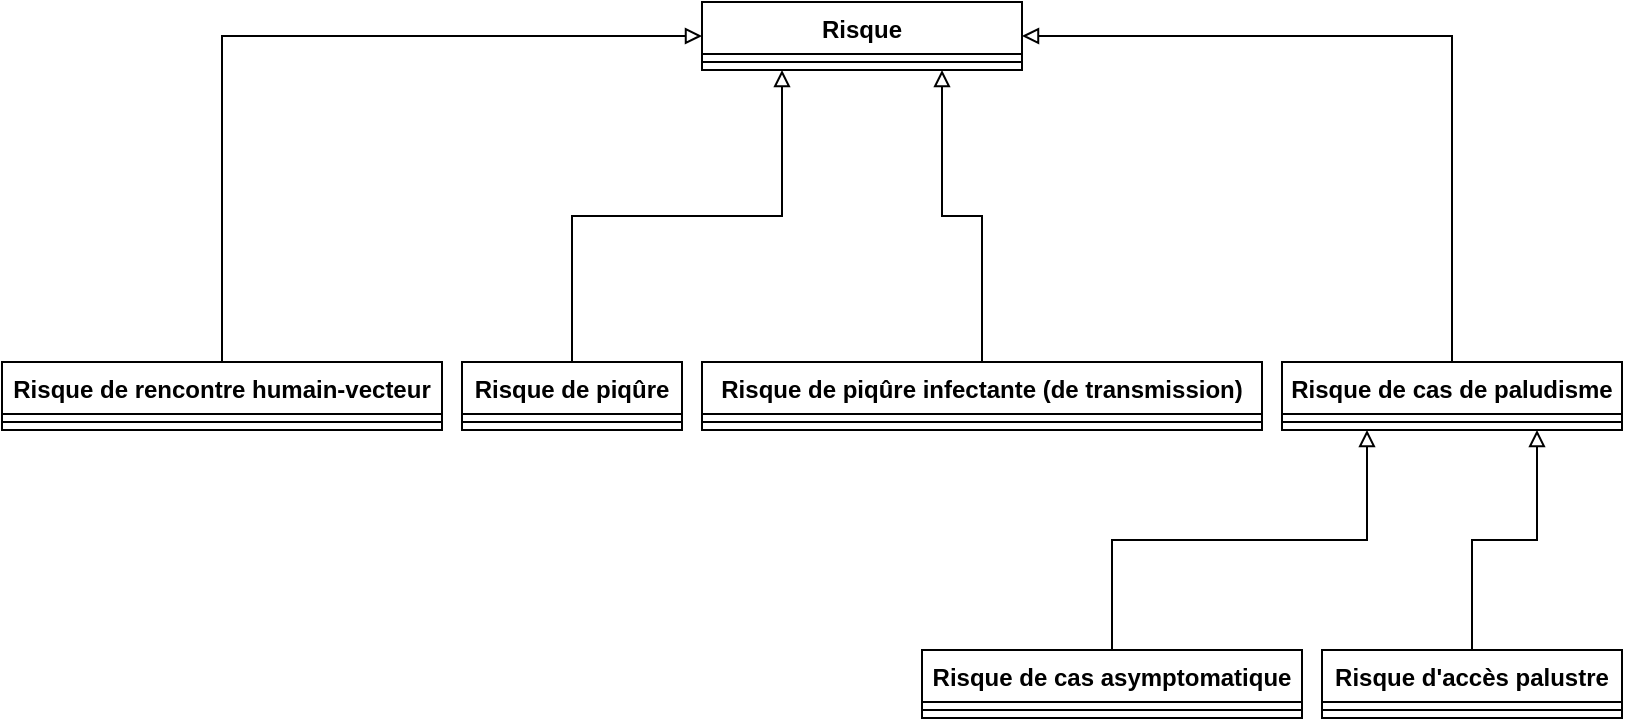 <mxfile version="17.4.6" type="github">
  <diagram id="38th9O3G4NUoZw0PNw10" name="Page-1">
    <mxGraphModel dx="1355" dy="777" grid="1" gridSize="10" guides="1" tooltips="1" connect="1" arrows="1" fold="1" page="1" pageScale="1" pageWidth="827" pageHeight="1169" math="0" shadow="0">
      <root>
        <mxCell id="0" />
        <mxCell id="1" parent="0" />
        <mxCell id="sy1TdjbyyDsSKTRaHpsp-1" value="Risque" style="swimlane;fontStyle=1;align=center;verticalAlign=top;childLayout=stackLayout;horizontal=1;startSize=26;horizontalStack=0;resizeParent=1;resizeParentMax=0;resizeLast=0;collapsible=1;marginBottom=0;" vertex="1" parent="1">
          <mxGeometry x="360" y="80" width="160" height="34" as="geometry" />
        </mxCell>
        <mxCell id="sy1TdjbyyDsSKTRaHpsp-3" value="" style="line;strokeWidth=1;fillColor=none;align=left;verticalAlign=middle;spacingTop=-1;spacingLeft=3;spacingRight=3;rotatable=0;labelPosition=right;points=[];portConstraint=eastwest;" vertex="1" parent="sy1TdjbyyDsSKTRaHpsp-1">
          <mxGeometry y="26" width="160" height="8" as="geometry" />
        </mxCell>
        <mxCell id="sy1TdjbyyDsSKTRaHpsp-18" style="edgeStyle=orthogonalEdgeStyle;rounded=0;orthogonalLoop=1;jettySize=auto;html=1;exitX=0.5;exitY=0;exitDx=0;exitDy=0;entryX=0;entryY=0.5;entryDx=0;entryDy=0;endArrow=block;endFill=0;" edge="1" parent="1" source="sy1TdjbyyDsSKTRaHpsp-5" target="sy1TdjbyyDsSKTRaHpsp-1">
          <mxGeometry relative="1" as="geometry" />
        </mxCell>
        <mxCell id="sy1TdjbyyDsSKTRaHpsp-5" value="Risque de rencontre humain-vecteur" style="swimlane;fontStyle=1;align=center;verticalAlign=top;childLayout=stackLayout;horizontal=1;startSize=26;horizontalStack=0;resizeParent=1;resizeParentMax=0;resizeLast=0;collapsible=1;marginBottom=0;" vertex="1" parent="1">
          <mxGeometry x="10" y="260" width="220" height="34" as="geometry" />
        </mxCell>
        <mxCell id="sy1TdjbyyDsSKTRaHpsp-6" value="" style="line;strokeWidth=1;fillColor=none;align=left;verticalAlign=middle;spacingTop=-1;spacingLeft=3;spacingRight=3;rotatable=0;labelPosition=right;points=[];portConstraint=eastwest;" vertex="1" parent="sy1TdjbyyDsSKTRaHpsp-5">
          <mxGeometry y="26" width="220" height="8" as="geometry" />
        </mxCell>
        <mxCell id="sy1TdjbyyDsSKTRaHpsp-19" style="edgeStyle=orthogonalEdgeStyle;rounded=0;orthogonalLoop=1;jettySize=auto;html=1;exitX=0.5;exitY=0;exitDx=0;exitDy=0;entryX=0.25;entryY=1;entryDx=0;entryDy=0;endArrow=block;endFill=0;" edge="1" parent="1" source="sy1TdjbyyDsSKTRaHpsp-7" target="sy1TdjbyyDsSKTRaHpsp-1">
          <mxGeometry relative="1" as="geometry" />
        </mxCell>
        <mxCell id="sy1TdjbyyDsSKTRaHpsp-7" value="Risque de piqûre" style="swimlane;fontStyle=1;align=center;verticalAlign=top;childLayout=stackLayout;horizontal=1;startSize=26;horizontalStack=0;resizeParent=1;resizeParentMax=0;resizeLast=0;collapsible=1;marginBottom=0;" vertex="1" parent="1">
          <mxGeometry x="240" y="260" width="110" height="34" as="geometry" />
        </mxCell>
        <mxCell id="sy1TdjbyyDsSKTRaHpsp-8" value="" style="line;strokeWidth=1;fillColor=none;align=left;verticalAlign=middle;spacingTop=-1;spacingLeft=3;spacingRight=3;rotatable=0;labelPosition=right;points=[];portConstraint=eastwest;" vertex="1" parent="sy1TdjbyyDsSKTRaHpsp-7">
          <mxGeometry y="26" width="110" height="8" as="geometry" />
        </mxCell>
        <mxCell id="sy1TdjbyyDsSKTRaHpsp-20" style="edgeStyle=orthogonalEdgeStyle;rounded=0;orthogonalLoop=1;jettySize=auto;html=1;exitX=0.5;exitY=0;exitDx=0;exitDy=0;endArrow=block;endFill=0;entryX=0.75;entryY=1;entryDx=0;entryDy=0;" edge="1" parent="1" source="sy1TdjbyyDsSKTRaHpsp-9" target="sy1TdjbyyDsSKTRaHpsp-1">
          <mxGeometry relative="1" as="geometry">
            <mxPoint x="480" y="140" as="targetPoint" />
          </mxGeometry>
        </mxCell>
        <mxCell id="sy1TdjbyyDsSKTRaHpsp-9" value="Risque de piqûre infectante (de transmission)" style="swimlane;fontStyle=1;align=center;verticalAlign=top;childLayout=stackLayout;horizontal=1;startSize=26;horizontalStack=0;resizeParent=1;resizeParentMax=0;resizeLast=0;collapsible=1;marginBottom=0;" vertex="1" parent="1">
          <mxGeometry x="360" y="260" width="280" height="34" as="geometry" />
        </mxCell>
        <mxCell id="sy1TdjbyyDsSKTRaHpsp-10" value="" style="line;strokeWidth=1;fillColor=none;align=left;verticalAlign=middle;spacingTop=-1;spacingLeft=3;spacingRight=3;rotatable=0;labelPosition=right;points=[];portConstraint=eastwest;" vertex="1" parent="sy1TdjbyyDsSKTRaHpsp-9">
          <mxGeometry y="26" width="280" height="8" as="geometry" />
        </mxCell>
        <mxCell id="sy1TdjbyyDsSKTRaHpsp-21" style="edgeStyle=orthogonalEdgeStyle;rounded=0;orthogonalLoop=1;jettySize=auto;html=1;exitX=0.5;exitY=0;exitDx=0;exitDy=0;entryX=1;entryY=0.5;entryDx=0;entryDy=0;endArrow=block;endFill=0;" edge="1" parent="1" source="sy1TdjbyyDsSKTRaHpsp-11" target="sy1TdjbyyDsSKTRaHpsp-1">
          <mxGeometry relative="1" as="geometry" />
        </mxCell>
        <mxCell id="sy1TdjbyyDsSKTRaHpsp-11" value="Risque de cas de paludisme" style="swimlane;fontStyle=1;align=center;verticalAlign=top;childLayout=stackLayout;horizontal=1;startSize=26;horizontalStack=0;resizeParent=1;resizeParentMax=0;resizeLast=0;collapsible=1;marginBottom=0;" vertex="1" parent="1">
          <mxGeometry x="650" y="260" width="170" height="34" as="geometry" />
        </mxCell>
        <mxCell id="sy1TdjbyyDsSKTRaHpsp-12" value="" style="line;strokeWidth=1;fillColor=none;align=left;verticalAlign=middle;spacingTop=-1;spacingLeft=3;spacingRight=3;rotatable=0;labelPosition=right;points=[];portConstraint=eastwest;" vertex="1" parent="sy1TdjbyyDsSKTRaHpsp-11">
          <mxGeometry y="26" width="170" height="8" as="geometry" />
        </mxCell>
        <mxCell id="sy1TdjbyyDsSKTRaHpsp-22" style="edgeStyle=orthogonalEdgeStyle;rounded=0;orthogonalLoop=1;jettySize=auto;html=1;exitX=0.5;exitY=0;exitDx=0;exitDy=0;entryX=0.25;entryY=1;entryDx=0;entryDy=0;endArrow=block;endFill=0;" edge="1" parent="1" source="sy1TdjbyyDsSKTRaHpsp-13" target="sy1TdjbyyDsSKTRaHpsp-11">
          <mxGeometry relative="1" as="geometry" />
        </mxCell>
        <mxCell id="sy1TdjbyyDsSKTRaHpsp-13" value="Risque de cas asymptomatique" style="swimlane;fontStyle=1;align=center;verticalAlign=top;childLayout=stackLayout;horizontal=1;startSize=26;horizontalStack=0;resizeParent=1;resizeParentMax=0;resizeLast=0;collapsible=1;marginBottom=0;" vertex="1" parent="1">
          <mxGeometry x="470" y="404" width="190" height="34" as="geometry" />
        </mxCell>
        <mxCell id="sy1TdjbyyDsSKTRaHpsp-14" value="" style="line;strokeWidth=1;fillColor=none;align=left;verticalAlign=middle;spacingTop=-1;spacingLeft=3;spacingRight=3;rotatable=0;labelPosition=right;points=[];portConstraint=eastwest;" vertex="1" parent="sy1TdjbyyDsSKTRaHpsp-13">
          <mxGeometry y="26" width="190" height="8" as="geometry" />
        </mxCell>
        <mxCell id="sy1TdjbyyDsSKTRaHpsp-23" style="edgeStyle=orthogonalEdgeStyle;rounded=0;orthogonalLoop=1;jettySize=auto;html=1;exitX=0.5;exitY=0;exitDx=0;exitDy=0;entryX=0.75;entryY=1;entryDx=0;entryDy=0;endArrow=block;endFill=0;" edge="1" parent="1" source="sy1TdjbyyDsSKTRaHpsp-15" target="sy1TdjbyyDsSKTRaHpsp-11">
          <mxGeometry relative="1" as="geometry" />
        </mxCell>
        <mxCell id="sy1TdjbyyDsSKTRaHpsp-15" value="Risque d&#39;accès palustre" style="swimlane;fontStyle=1;align=center;verticalAlign=top;childLayout=stackLayout;horizontal=1;startSize=26;horizontalStack=0;resizeParent=1;resizeParentMax=0;resizeLast=0;collapsible=1;marginBottom=0;" vertex="1" parent="1">
          <mxGeometry x="670" y="404" width="150" height="34" as="geometry" />
        </mxCell>
        <mxCell id="sy1TdjbyyDsSKTRaHpsp-16" value="" style="line;strokeWidth=1;fillColor=none;align=left;verticalAlign=middle;spacingTop=-1;spacingLeft=3;spacingRight=3;rotatable=0;labelPosition=right;points=[];portConstraint=eastwest;" vertex="1" parent="sy1TdjbyyDsSKTRaHpsp-15">
          <mxGeometry y="26" width="150" height="8" as="geometry" />
        </mxCell>
      </root>
    </mxGraphModel>
  </diagram>
</mxfile>
